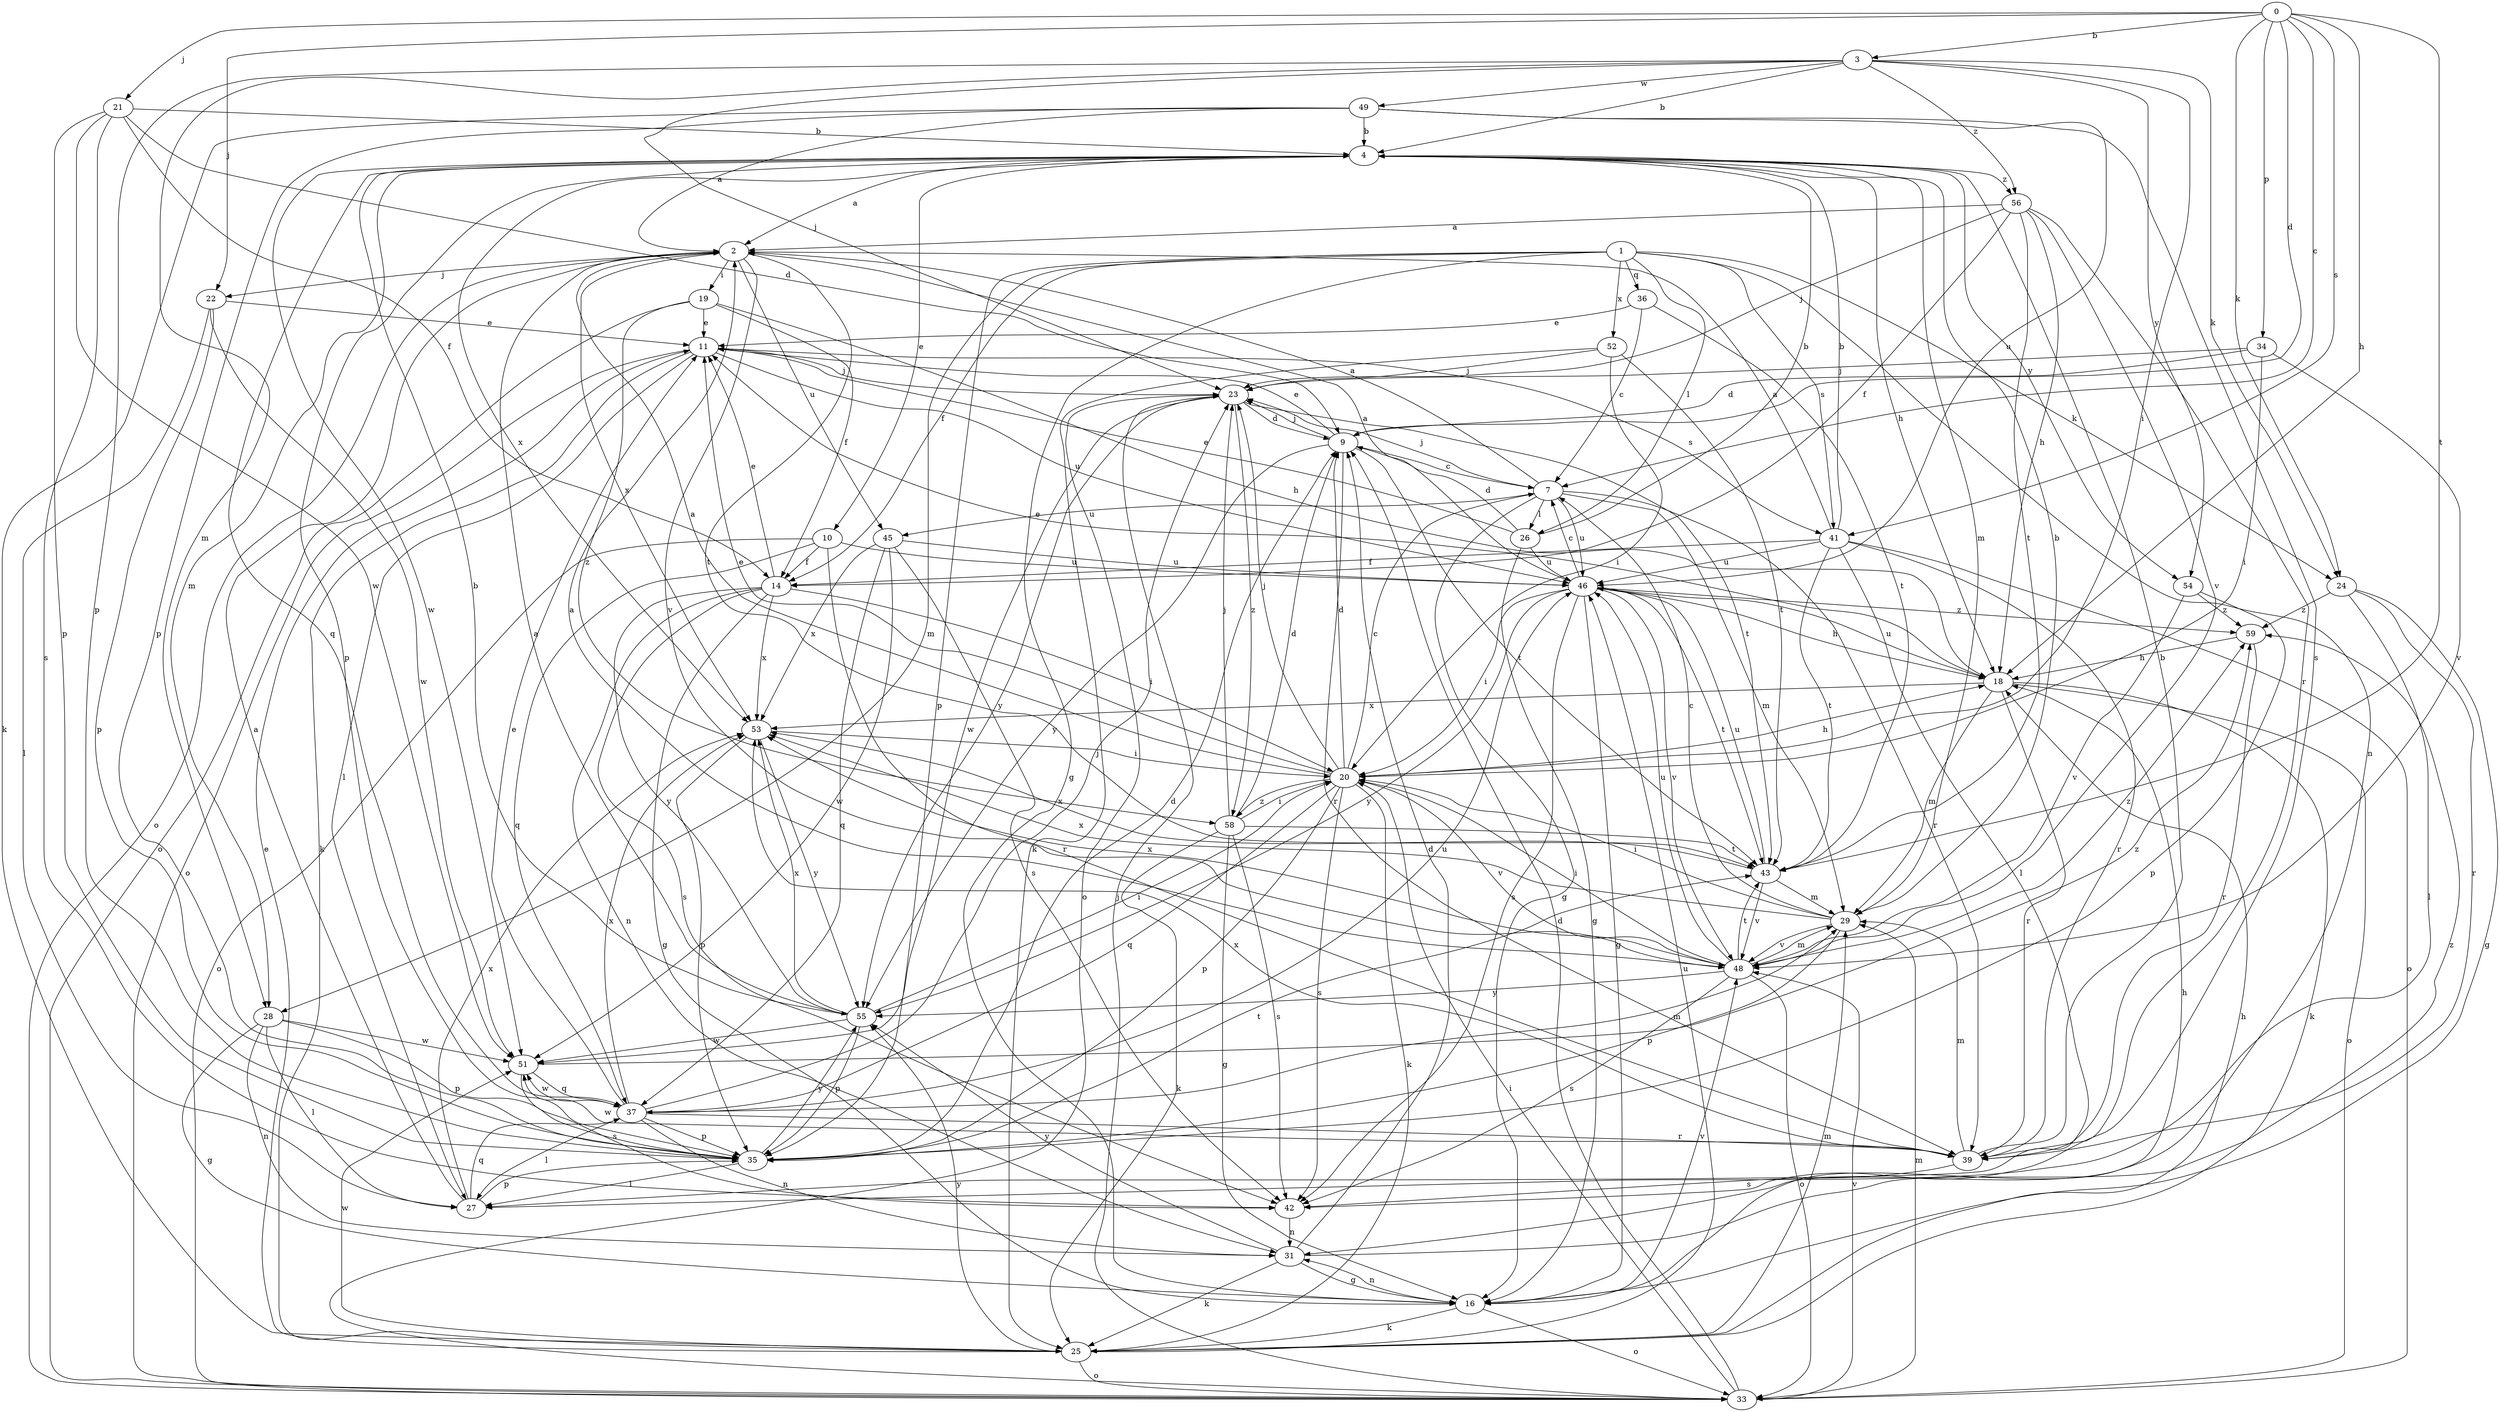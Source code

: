 strict digraph  {
0;
1;
2;
3;
4;
7;
9;
10;
11;
14;
16;
18;
19;
20;
21;
22;
23;
24;
25;
26;
27;
28;
29;
31;
33;
34;
35;
36;
37;
39;
41;
42;
43;
45;
46;
48;
49;
51;
52;
53;
54;
55;
56;
58;
59;
0 -> 3  [label=b];
0 -> 7  [label=c];
0 -> 9  [label=d];
0 -> 18  [label=h];
0 -> 21  [label=j];
0 -> 22  [label=j];
0 -> 24  [label=k];
0 -> 34  [label=p];
0 -> 41  [label=s];
0 -> 43  [label=t];
1 -> 14  [label=f];
1 -> 16  [label=g];
1 -> 24  [label=k];
1 -> 26  [label=l];
1 -> 28  [label=m];
1 -> 31  [label=n];
1 -> 35  [label=p];
1 -> 36  [label=q];
1 -> 41  [label=s];
1 -> 52  [label=x];
2 -> 19  [label=i];
2 -> 22  [label=j];
2 -> 33  [label=o];
2 -> 43  [label=t];
2 -> 45  [label=u];
2 -> 48  [label=v];
2 -> 53  [label=x];
3 -> 4  [label=b];
3 -> 20  [label=i];
3 -> 23  [label=j];
3 -> 24  [label=k];
3 -> 28  [label=m];
3 -> 35  [label=p];
3 -> 49  [label=w];
3 -> 54  [label=y];
3 -> 56  [label=z];
4 -> 2  [label=a];
4 -> 10  [label=e];
4 -> 18  [label=h];
4 -> 28  [label=m];
4 -> 29  [label=m];
4 -> 35  [label=p];
4 -> 37  [label=q];
4 -> 51  [label=w];
4 -> 53  [label=x];
4 -> 54  [label=y];
4 -> 56  [label=z];
7 -> 2  [label=a];
7 -> 16  [label=g];
7 -> 23  [label=j];
7 -> 26  [label=l];
7 -> 29  [label=m];
7 -> 39  [label=r];
7 -> 45  [label=u];
7 -> 46  [label=u];
9 -> 7  [label=c];
9 -> 11  [label=e];
9 -> 23  [label=j];
9 -> 39  [label=r];
9 -> 43  [label=t];
9 -> 55  [label=y];
10 -> 14  [label=f];
10 -> 33  [label=o];
10 -> 37  [label=q];
10 -> 39  [label=r];
10 -> 46  [label=u];
11 -> 23  [label=j];
11 -> 25  [label=k];
11 -> 27  [label=l];
11 -> 33  [label=o];
11 -> 41  [label=s];
11 -> 46  [label=u];
14 -> 11  [label=e];
14 -> 16  [label=g];
14 -> 20  [label=i];
14 -> 31  [label=n];
14 -> 42  [label=s];
14 -> 53  [label=x];
14 -> 55  [label=y];
16 -> 18  [label=h];
16 -> 25  [label=k];
16 -> 31  [label=n];
16 -> 33  [label=o];
16 -> 48  [label=v];
18 -> 11  [label=e];
18 -> 25  [label=k];
18 -> 29  [label=m];
18 -> 33  [label=o];
18 -> 39  [label=r];
18 -> 46  [label=u];
18 -> 53  [label=x];
19 -> 11  [label=e];
19 -> 14  [label=f];
19 -> 18  [label=h];
19 -> 33  [label=o];
19 -> 58  [label=z];
20 -> 2  [label=a];
20 -> 7  [label=c];
20 -> 9  [label=d];
20 -> 11  [label=e];
20 -> 18  [label=h];
20 -> 23  [label=j];
20 -> 25  [label=k];
20 -> 35  [label=p];
20 -> 37  [label=q];
20 -> 42  [label=s];
20 -> 48  [label=v];
20 -> 58  [label=z];
21 -> 4  [label=b];
21 -> 9  [label=d];
21 -> 14  [label=f];
21 -> 35  [label=p];
21 -> 42  [label=s];
21 -> 51  [label=w];
22 -> 11  [label=e];
22 -> 27  [label=l];
22 -> 35  [label=p];
22 -> 51  [label=w];
23 -> 9  [label=d];
23 -> 33  [label=o];
23 -> 43  [label=t];
23 -> 51  [label=w];
23 -> 55  [label=y];
23 -> 58  [label=z];
24 -> 16  [label=g];
24 -> 27  [label=l];
24 -> 39  [label=r];
24 -> 59  [label=z];
25 -> 11  [label=e];
25 -> 18  [label=h];
25 -> 29  [label=m];
25 -> 33  [label=o];
25 -> 46  [label=u];
25 -> 51  [label=w];
25 -> 55  [label=y];
26 -> 4  [label=b];
26 -> 9  [label=d];
26 -> 11  [label=e];
26 -> 16  [label=g];
26 -> 46  [label=u];
27 -> 2  [label=a];
27 -> 35  [label=p];
27 -> 37  [label=q];
27 -> 53  [label=x];
28 -> 16  [label=g];
28 -> 27  [label=l];
28 -> 31  [label=n];
28 -> 35  [label=p];
28 -> 51  [label=w];
29 -> 4  [label=b];
29 -> 7  [label=c];
29 -> 20  [label=i];
29 -> 35  [label=p];
29 -> 48  [label=v];
29 -> 53  [label=x];
31 -> 9  [label=d];
31 -> 16  [label=g];
31 -> 25  [label=k];
31 -> 55  [label=y];
31 -> 59  [label=z];
33 -> 9  [label=d];
33 -> 20  [label=i];
33 -> 23  [label=j];
33 -> 29  [label=m];
33 -> 48  [label=v];
34 -> 9  [label=d];
34 -> 20  [label=i];
34 -> 23  [label=j];
34 -> 48  [label=v];
35 -> 9  [label=d];
35 -> 27  [label=l];
35 -> 43  [label=t];
35 -> 55  [label=y];
36 -> 7  [label=c];
36 -> 11  [label=e];
36 -> 43  [label=t];
37 -> 11  [label=e];
37 -> 23  [label=j];
37 -> 27  [label=l];
37 -> 29  [label=m];
37 -> 31  [label=n];
37 -> 35  [label=p];
37 -> 39  [label=r];
37 -> 46  [label=u];
37 -> 51  [label=w];
37 -> 53  [label=x];
39 -> 4  [label=b];
39 -> 29  [label=m];
39 -> 42  [label=s];
39 -> 51  [label=w];
39 -> 53  [label=x];
41 -> 2  [label=a];
41 -> 4  [label=b];
41 -> 14  [label=f];
41 -> 27  [label=l];
41 -> 33  [label=o];
41 -> 39  [label=r];
41 -> 43  [label=t];
41 -> 46  [label=u];
42 -> 31  [label=n];
43 -> 29  [label=m];
43 -> 46  [label=u];
43 -> 48  [label=v];
43 -> 53  [label=x];
45 -> 37  [label=q];
45 -> 42  [label=s];
45 -> 46  [label=u];
45 -> 51  [label=w];
45 -> 53  [label=x];
46 -> 2  [label=a];
46 -> 7  [label=c];
46 -> 16  [label=g];
46 -> 18  [label=h];
46 -> 20  [label=i];
46 -> 42  [label=s];
46 -> 43  [label=t];
46 -> 48  [label=v];
46 -> 55  [label=y];
46 -> 59  [label=z];
48 -> 2  [label=a];
48 -> 20  [label=i];
48 -> 29  [label=m];
48 -> 33  [label=o];
48 -> 42  [label=s];
48 -> 43  [label=t];
48 -> 46  [label=u];
48 -> 53  [label=x];
48 -> 55  [label=y];
48 -> 59  [label=z];
49 -> 2  [label=a];
49 -> 4  [label=b];
49 -> 25  [label=k];
49 -> 35  [label=p];
49 -> 42  [label=s];
49 -> 46  [label=u];
51 -> 37  [label=q];
51 -> 42  [label=s];
51 -> 59  [label=z];
52 -> 20  [label=i];
52 -> 23  [label=j];
52 -> 25  [label=k];
52 -> 43  [label=t];
53 -> 20  [label=i];
53 -> 35  [label=p];
53 -> 55  [label=y];
54 -> 35  [label=p];
54 -> 48  [label=v];
54 -> 59  [label=z];
55 -> 2  [label=a];
55 -> 4  [label=b];
55 -> 20  [label=i];
55 -> 35  [label=p];
55 -> 51  [label=w];
55 -> 53  [label=x];
56 -> 2  [label=a];
56 -> 14  [label=f];
56 -> 18  [label=h];
56 -> 23  [label=j];
56 -> 39  [label=r];
56 -> 43  [label=t];
56 -> 48  [label=v];
58 -> 9  [label=d];
58 -> 16  [label=g];
58 -> 20  [label=i];
58 -> 23  [label=j];
58 -> 25  [label=k];
58 -> 42  [label=s];
58 -> 43  [label=t];
59 -> 18  [label=h];
59 -> 39  [label=r];
}
